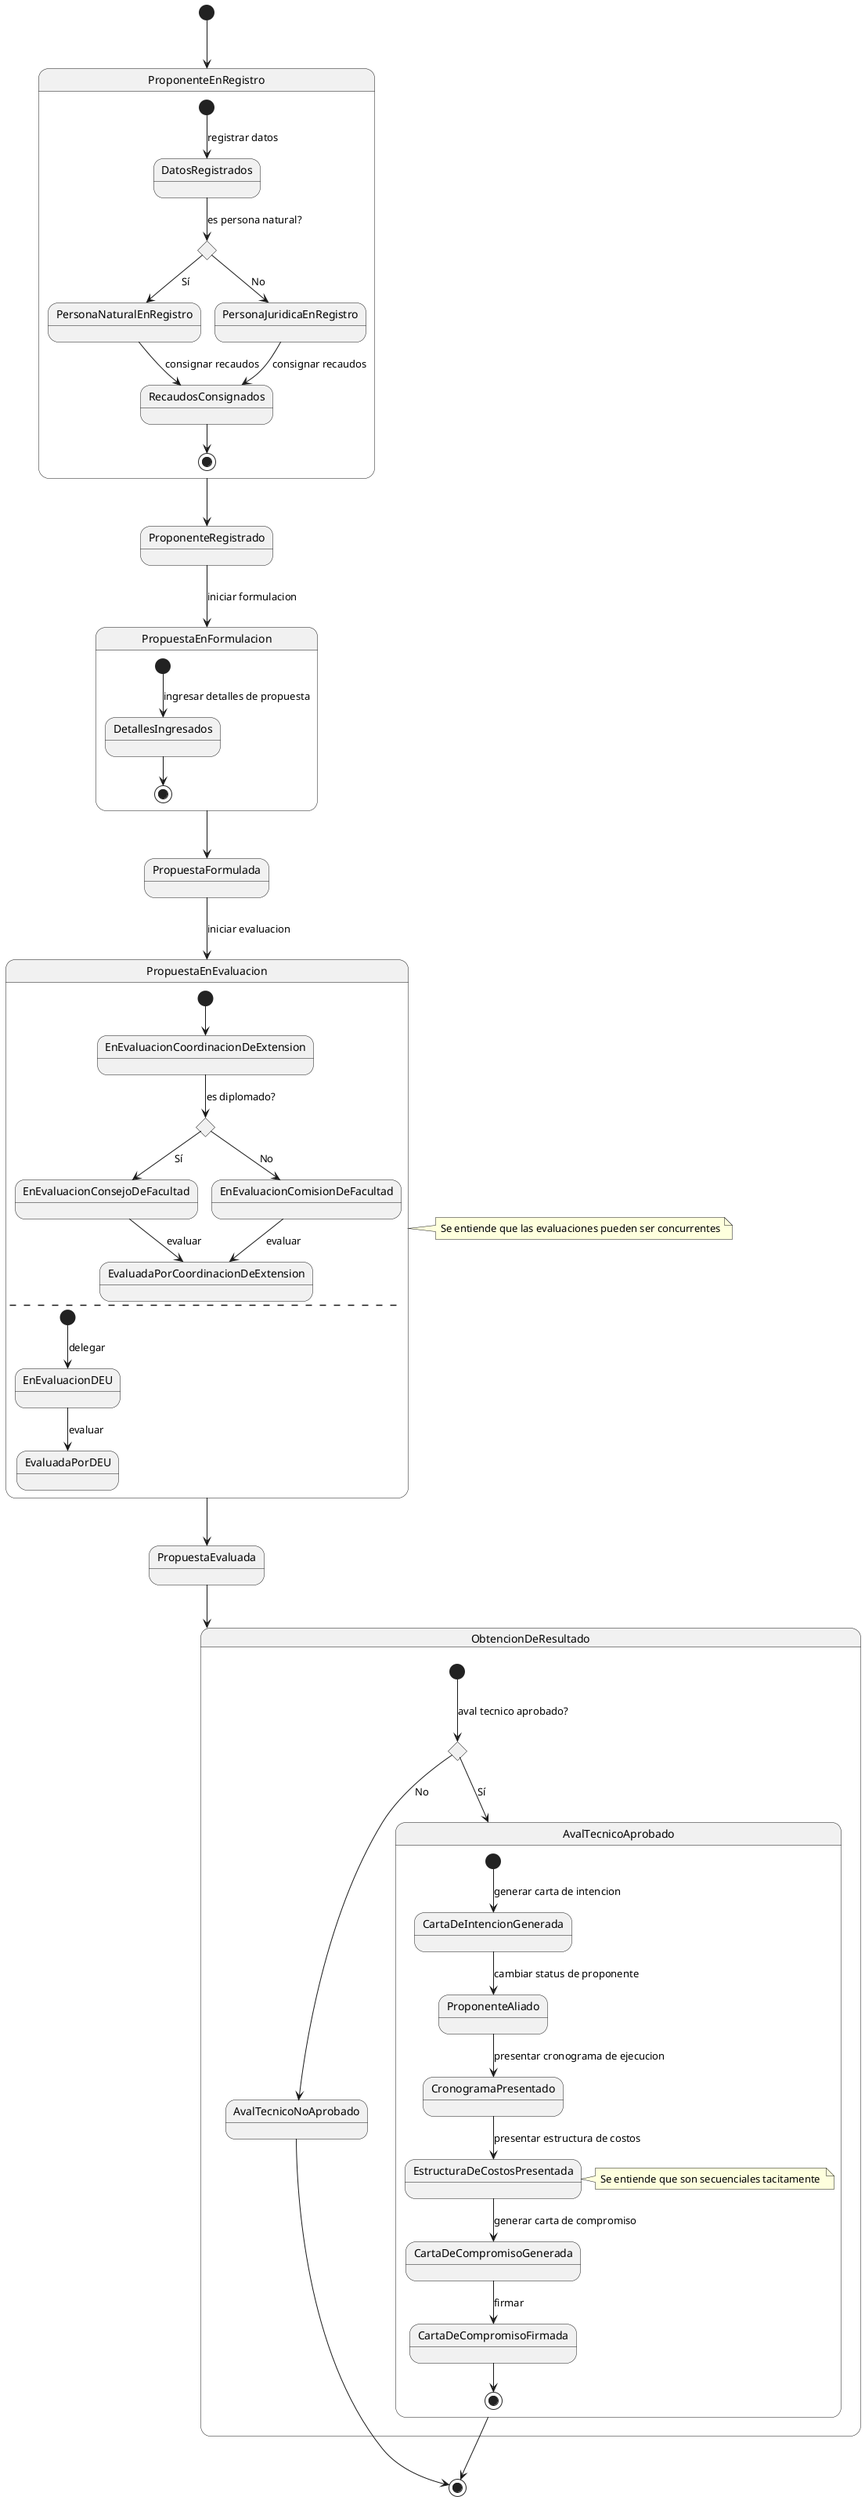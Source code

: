 @startuml ModeloDeDominioDiagramaDeEstado
[*] --> ProponenteEnRegistro

state ProponenteEnRegistro {
    [*] --> DatosRegistrados : registrar datos

    state EsPersonaNatural <<choice>>
    DatosRegistrados --> EsPersonaNatural : es persona natural?
    EsPersonaNatural --> PersonaNaturalEnRegistro : Sí
    EsPersonaNatural --> PersonaJuridicaEnRegistro : No
    PersonaNaturalEnRegistro --> RecaudosConsignados : consignar recaudos
    PersonaJuridicaEnRegistro --> RecaudosConsignados : consignar recaudos
    RecaudosConsignados --> [*]
}

ProponenteEnRegistro --> ProponenteRegistrado
ProponenteRegistrado --> PropuestaEnFormulacion : iniciar formulacion

state PropuestaEnFormulacion {
    [*] --> DetallesIngresados : ingresar detalles de propuesta
    DetallesIngresados --> [*]
}

PropuestaEnFormulacion --> PropuestaFormulada
PropuestaFormulada --> PropuestaEnEvaluacion : iniciar evaluacion

note right
    Se entiende que las evaluaciones pueden ser concurrentes
end note
state PropuestaEnEvaluacion {
    state EsDiplomado <<choice>>
    [*] --> EnEvaluacionCoordinacionDeExtension
    EnEvaluacionCoordinacionDeExtension --> EsDiplomado : es diplomado?
    EsDiplomado --> EnEvaluacionConsejoDeFacultad : Sí
    EsDiplomado --> EnEvaluacionComisionDeFacultad : No
    EnEvaluacionConsejoDeFacultad --> EvaluadaPorCoordinacionDeExtension : evaluar
    EnEvaluacionComisionDeFacultad --> EvaluadaPorCoordinacionDeExtension : evaluar

    --

    [*] --> EnEvaluacionDEU : delegar
    EnEvaluacionDEU --> EvaluadaPorDEU : evaluar
    
}

PropuestaEnEvaluacion --> PropuestaEvaluada
PropuestaEvaluada --> ObtencionDeResultado
state ObtencionDeResultado {
    state AvalTecnicoEsAprobado <<choice>>
    [*] --> AvalTecnicoEsAprobado : aval tecnico aprobado?
    AvalTecnicoEsAprobado --> AvalTecnicoNoAprobado : No
    AvalTecnicoEsAprobado --> AvalTecnicoAprobado : Sí
    
}

state AvalTecnicoAprobado {
    [*] --> CartaDeIntencionGenerada : generar carta de intencion
    CartaDeIntencionGenerada --> ProponenteAliado : cambiar status de proponente

    ProponenteAliado --> CronogramaPresentado : presentar cronograma de ejecucion
    CronogramaPresentado --> EstructuraDeCostosPresentada : presentar estructura de costos 
    note right
        Se entiende que son secuenciales tacitamente 
    end note
    EstructuraDeCostosPresentada --> CartaDeCompromisoGenerada : generar carta de compromiso
    CartaDeCompromisoGenerada --> CartaDeCompromisoFirmada : firmar
    CartaDeCompromisoFirmada --> [*]
}

AvalTecnicoAprobado --> [*]
AvalTecnicoNoAprobado --> [*]
@enduml